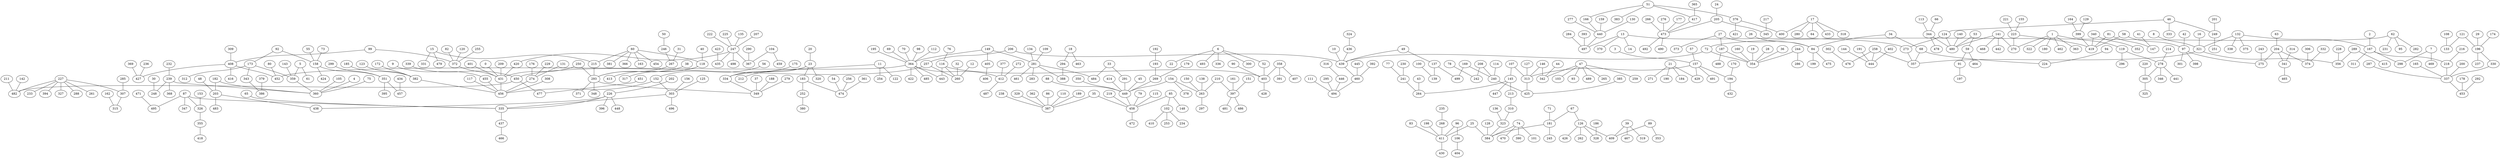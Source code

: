 graph Geo500_07_BFS {
257;
206;
450;
260;
12;
32;
116;
339;
482;
477;
439;
10;
49;
72;
436;
460;
451;
142;
211;
227;
76;
443;
403;
52;
90;
358;
428;
364;
394;
327;
307;
288;
261;
233;
392;
445;
494;
324;
62;
354;
137;
499;
139;
19;
28;
36;
160;
187;
244;
282;
231;
95;
111;
295;
446;
285;
315;
69;
70;
98;
112;
149;
195;
485;
452;
422;
412;
407;
391;
6;
493;
336;
300;
22;
272;
377;
487;
80;
408;
405;
281;
162;
316;
286;
27;
488;
100;
169;
240;
373;
84;
109;
134;
484;
461;
388;
283;
406;
99;
309;
427;
416;
236;
369;
372;
294;
33;
26;
34;
475;
199;
114;
208;
425;
313;
385;
242;
68;
291;
18;
82;
120;
255;
431;
0;
209;
250;
401;
420;
456;
463;
449;
357;
224;
78;
107;
127;
146;
157;
3;
57;
491;
429;
194;
342;
145;
94;
258;
273;
321;
45;
88;
154;
269;
350;
414;
458;
117;
152;
274;
308;
382;
455;
247;
293;
38;
215;
267;
371;
349;
348;
135;
207;
222;
225;
498;
435;
367;
9;
123;
172;
185;
131;
176;
229;
56;
303;
35;
79;
85;
115;
219;
472;
179;
193;
378;
263;
8;
16;
132;
356;
13;
124;
476;
444;
447;
264;
213;
44;
47;
170;
432;
21;
271;
190;
184;
489;
265;
259;
103;
93;
310;
43;
241;
144;
191;
402;
302;
46;
480;
497;
370;
14;
228;
289;
375;
338;
167;
138;
150;
210;
297;
192;
148;
102;
387;
125;
156;
496;
335;
104;
290;
423;
37;
188;
279;
334;
31;
246;
15;
60;
454;
381;
366;
163;
118;
479;
331;
50;
11;
23;
175;
459;
65;
87;
226;
437;
86;
110;
189;
238;
329;
362;
410;
253;
234;
397;
2;
311;
298;
218;
415;
284;
393;
440;
53;
140;
141;
344;
333;
249;
77;
230;
323;
136;
384;
201;
251;
66;
113;
478;
468;
442;
270;
59;
130;
159;
166;
277;
216;
337;
7;
151;
161;
486;
481;
466;
202;
448;
438;
396;
495;
347;
326;
20;
320;
212;
183;
254;
122;
40;
413;
317;
474;
252;
153;
355;
471;
203;
469;
165;
200;
287;
330;
453;
51;
464;
91;
1;
223;
25;
74;
128;
181;
67;
71;
245;
470;
390;
101;
411;
155;
221;
419;
462;
363;
322;
180;
119;
197;
417;
383;
376;
178;
292;
196;
48;
182;
483;
418;
380;
54;
256;
361;
360;
29;
121;
174;
237;
421;
400;
365;
473;
296;
278;
58;
81;
340;
399;
83;
96;
198;
268;
430;
126;
426;
409;
328;
262;
235;
106;
129;
164;
352;
147;
97;
214;
441;
346;
305;
177;
205;
266;
276;
492;
490;
17;
133;
4;
75;
105;
239;
359;
5;
143;
173;
232;
368;
248;
108;
433;
318;
280;
64;
24;
345;
220;
325;
42;
398;
301;
275;
41;
404;
186;
39;
89;
353;
467;
319;
204;
243;
217;
30;
92;
343;
312;
61;
386;
158;
63;
374;
341;
314;
465;
306;
332;
55;
73;
424;
351;
379;
299;
457;
395;
434;
206 -- 257;
257 -- 450;
257 -- 260;
12 -- 260;
32 -- 260;
116 -- 260;
339 -- 450;
450 -- 482;
450 -- 477;
206 -- 439;
10 -- 439;
49 -- 439;
72 -- 439;
436 -- 439;
439 -- 460;
451 -- 477;
142 -- 482;
211 -- 482;
227 -- 482;
76 -- 116;
116 -- 443;
116 -- 403;
52 -- 403;
90 -- 403;
358 -- 403;
403 -- 428;
364 -- 443;
227 -- 394;
227 -- 327;
227 -- 307;
227 -- 288;
227 -- 261;
227 -- 233;
392 -- 460;
445 -- 460;
460 -- 494;
324 -- 436;
62 -- 72;
72 -- 354;
49 -- 137;
137 -- 499;
137 -- 139;
19 -- 354;
28 -- 354;
36 -- 354;
160 -- 354;
187 -- 354;
244 -- 354;
62 -- 282;
62 -- 231;
62 -- 95;
111 -- 494;
295 -- 494;
446 -- 494;
285 -- 307;
307 -- 315;
69 -- 364;
70 -- 364;
98 -- 364;
112 -- 364;
149 -- 364;
195 -- 364;
364 -- 485;
364 -- 452;
364 -- 422;
364 -- 412;
358 -- 407;
358 -- 391;
6 -- 52;
6 -- 493;
6 -- 336;
6 -- 300;
6 -- 22;
272 -- 412;
377 -- 412;
412 -- 487;
80 -- 452;
408 -- 452;
149 -- 405;
149 -- 281;
162 -- 315;
316 -- 446;
244 -- 286;
27 -- 187;
187 -- 488;
100 -- 139;
169 -- 499;
169 -- 240;
27 -- 373;
27 -- 84;
109 -- 281;
134 -- 281;
281 -- 484;
281 -- 461;
281 -- 388;
281 -- 283;
405 -- 406;
99 -- 408;
309 -- 408;
408 -- 427;
408 -- 416;
236 -- 427;
369 -- 427;
99 -- 372;
294 -- 388;
33 -- 484;
26 -- 84;
34 -- 84;
84 -- 475;
84 -- 199;
114 -- 240;
208 -- 240;
240 -- 425;
313 -- 425;
385 -- 425;
208 -- 242;
34 -- 68;
33 -- 291;
18 -- 294;
82 -- 372;
120 -- 372;
255 -- 372;
372 -- 431;
0 -- 431;
209 -- 431;
250 -- 431;
401 -- 431;
420 -- 431;
431 -- 456;
18 -- 463;
291 -- 449;
68 -- 357;
68 -- 224;
78 -- 242;
107 -- 313;
127 -- 313;
146 -- 313;
157 -- 313;
3 -- 157;
57 -- 157;
157 -- 491;
157 -- 429;
157 -- 194;
146 -- 342;
107 -- 145;
94 -- 224;
258 -- 357;
273 -- 357;
321 -- 357;
45 -- 449;
88 -- 449;
154 -- 449;
269 -- 449;
350 -- 449;
414 -- 449;
449 -- 458;
117 -- 456;
152 -- 456;
274 -- 456;
308 -- 456;
382 -- 456;
455 -- 456;
247 -- 420;
250 -- 293;
38 -- 293;
215 -- 293;
267 -- 293;
293 -- 371;
293 -- 349;
293 -- 348;
135 -- 247;
207 -- 247;
222 -- 247;
225 -- 247;
247 -- 498;
247 -- 435;
247 -- 367;
9 -- 455;
123 -- 382;
172 -- 382;
185 -- 382;
131 -- 274;
176 -- 274;
229 -- 274;
56 -- 152;
152 -- 303;
35 -- 458;
79 -- 458;
85 -- 458;
115 -- 458;
219 -- 458;
458 -- 472;
179 -- 269;
193 -- 269;
154 -- 378;
154 -- 263;
8 -- 321;
16 -- 321;
132 -- 321;
321 -- 356;
13 -- 273;
124 -- 273;
258 -- 476;
258 -- 444;
145 -- 447;
145 -- 264;
145 -- 213;
44 -- 342;
47 -- 342;
170 -- 194;
194 -- 432;
21 -- 429;
21 -- 271;
21 -- 190;
21 -- 184;
47 -- 489;
47 -- 265;
47 -- 259;
47 -- 103;
47 -- 93;
213 -- 310;
43 -- 264;
241 -- 264;
144 -- 444;
191 -- 444;
402 -- 444;
302 -- 476;
46 -- 124;
124 -- 480;
13 -- 497;
13 -- 370;
13 -- 14;
228 -- 356;
289 -- 356;
132 -- 375;
132 -- 338;
132 -- 167;
138 -- 263;
150 -- 263;
210 -- 263;
263 -- 297;
192 -- 193;
85 -- 148;
85 -- 102;
35 -- 387;
125 -- 303;
156 -- 303;
303 -- 496;
303 -- 335;
104 -- 367;
290 -- 367;
423 -- 435;
37 -- 349;
188 -- 349;
279 -- 349;
334 -- 349;
31 -- 267;
246 -- 267;
15 -- 215;
60 -- 215;
60 -- 454;
60 -- 381;
60 -- 366;
60 -- 163;
60 -- 118;
15 -- 479;
15 -- 331;
50 -- 246;
11 -- 334;
23 -- 334;
175 -- 334;
104 -- 459;
65 -- 335;
87 -- 335;
226 -- 335;
335 -- 437;
86 -- 387;
110 -- 387;
189 -- 387;
238 -- 387;
329 -- 387;
362 -- 387;
102 -- 410;
102 -- 253;
102 -- 234;
210 -- 397;
2 -- 167;
167 -- 311;
167 -- 298;
167 -- 218;
289 -- 415;
284 -- 497;
393 -- 497;
440 -- 497;
53 -- 480;
140 -- 480;
141 -- 480;
344 -- 480;
46 -- 333;
46 -- 249;
77 -- 241;
230 -- 241;
310 -- 323;
136 -- 323;
323 -- 384;
201 -- 249;
249 -- 251;
66 -- 344;
113 -- 344;
344 -- 478;
141 -- 468;
141 -- 442;
141 -- 270;
53 -- 59;
130 -- 440;
159 -- 440;
166 -- 440;
277 -- 440;
216 -- 218;
218 -- 337;
7 -- 298;
151 -- 397;
161 -- 397;
397 -- 486;
397 -- 481;
437 -- 466;
202 -- 226;
226 -- 448;
226 -- 438;
226 -- 396;
87 -- 495;
87 -- 347;
87 -- 326;
20 -- 23;
23 -- 320;
23 -- 212;
23 -- 183;
11 -- 254;
11 -- 122;
40 -- 118;
118 -- 413;
118 -- 317;
183 -- 474;
183 -- 252;
153 -- 326;
326 -- 355;
471 -- 495;
203 -- 438;
7 -- 469;
165 -- 337;
200 -- 337;
287 -- 337;
330 -- 337;
337 -- 453;
51 -- 166;
59 -- 464;
59 -- 91;
1 -- 270;
223 -- 270;
25 -- 384;
74 -- 384;
128 -- 384;
181 -- 384;
67 -- 181;
71 -- 181;
181 -- 245;
74 -- 470;
74 -- 390;
74 -- 101;
25 -- 411;
155 -- 223;
221 -- 223;
223 -- 419;
1 -- 462;
1 -- 363;
1 -- 322;
1 -- 180;
1 -- 119;
91 -- 197;
51 -- 417;
51 -- 383;
51 -- 376;
178 -- 453;
292 -- 453;
196 -- 330;
48 -- 203;
182 -- 203;
203 -- 483;
355 -- 418;
252 -- 380;
54 -- 474;
256 -- 474;
361 -- 474;
182 -- 360;
29 -- 196;
121 -- 196;
174 -- 196;
196 -- 237;
376 -- 421;
376 -- 400;
365 -- 417;
417 -- 473;
119 -- 296;
119 -- 278;
58 -- 419;
81 -- 419;
340 -- 419;
399 -- 419;
83 -- 411;
96 -- 411;
198 -- 411;
268 -- 411;
411 -- 430;
67 -- 126;
126 -- 426;
126 -- 409;
126 -- 328;
126 -- 262;
235 -- 268;
96 -- 106;
129 -- 399;
164 -- 399;
340 -- 352;
81 -- 147;
58 -- 97;
214 -- 278;
278 -- 441;
278 -- 346;
278 -- 305;
177 -- 473;
205 -- 473;
266 -- 473;
276 -- 473;
473 -- 492;
473 -- 490;
17 -- 400;
121 -- 133;
4 -- 360;
75 -- 360;
105 -- 360;
239 -- 360;
359 -- 360;
5 -- 359;
143 -- 359;
173 -- 359;
232 -- 239;
239 -- 368;
239 -- 248;
108 -- 133;
17 -- 433;
17 -- 318;
17 -- 280;
17 -- 64;
24 -- 205;
205 -- 345;
220 -- 305;
305 -- 325;
42 -- 97;
97 -- 398;
97 -- 301;
97 -- 275;
41 -- 147;
106 -- 404;
186 -- 328;
39 -- 409;
89 -- 409;
89 -- 353;
39 -- 467;
39 -- 319;
204 -- 275;
243 -- 275;
217 -- 345;
30 -- 248;
92 -- 173;
173 -- 343;
173 -- 312;
5 -- 61;
343 -- 386;
92 -- 158;
63 -- 204;
204 -- 374;
204 -- 341;
314 -- 341;
341 -- 465;
306 -- 374;
332 -- 374;
55 -- 158;
73 -- 158;
158 -- 424;
158 -- 351;
379 -- 386;
299 -- 351;
351 -- 457;
351 -- 395;
434 -- 457;
}